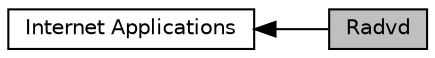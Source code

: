 digraph "Radvd"
{
  edge [fontname="Helvetica",fontsize="10",labelfontname="Helvetica",labelfontsize="10"];
  node [fontname="Helvetica",fontsize="10",shape=record];
  rankdir=LR;
  Node1 [label="Internet Applications",height=0.2,width=0.4,color="black", fillcolor="white", style="filled",URL="$de/d28/group__internet-apps.html"];
  Node0 [label="Radvd",height=0.2,width=0.4,color="black", fillcolor="grey75", style="filled", fontcolor="black"];
  Node1->Node0 [shape=plaintext, dir="back", style="solid"];
}
